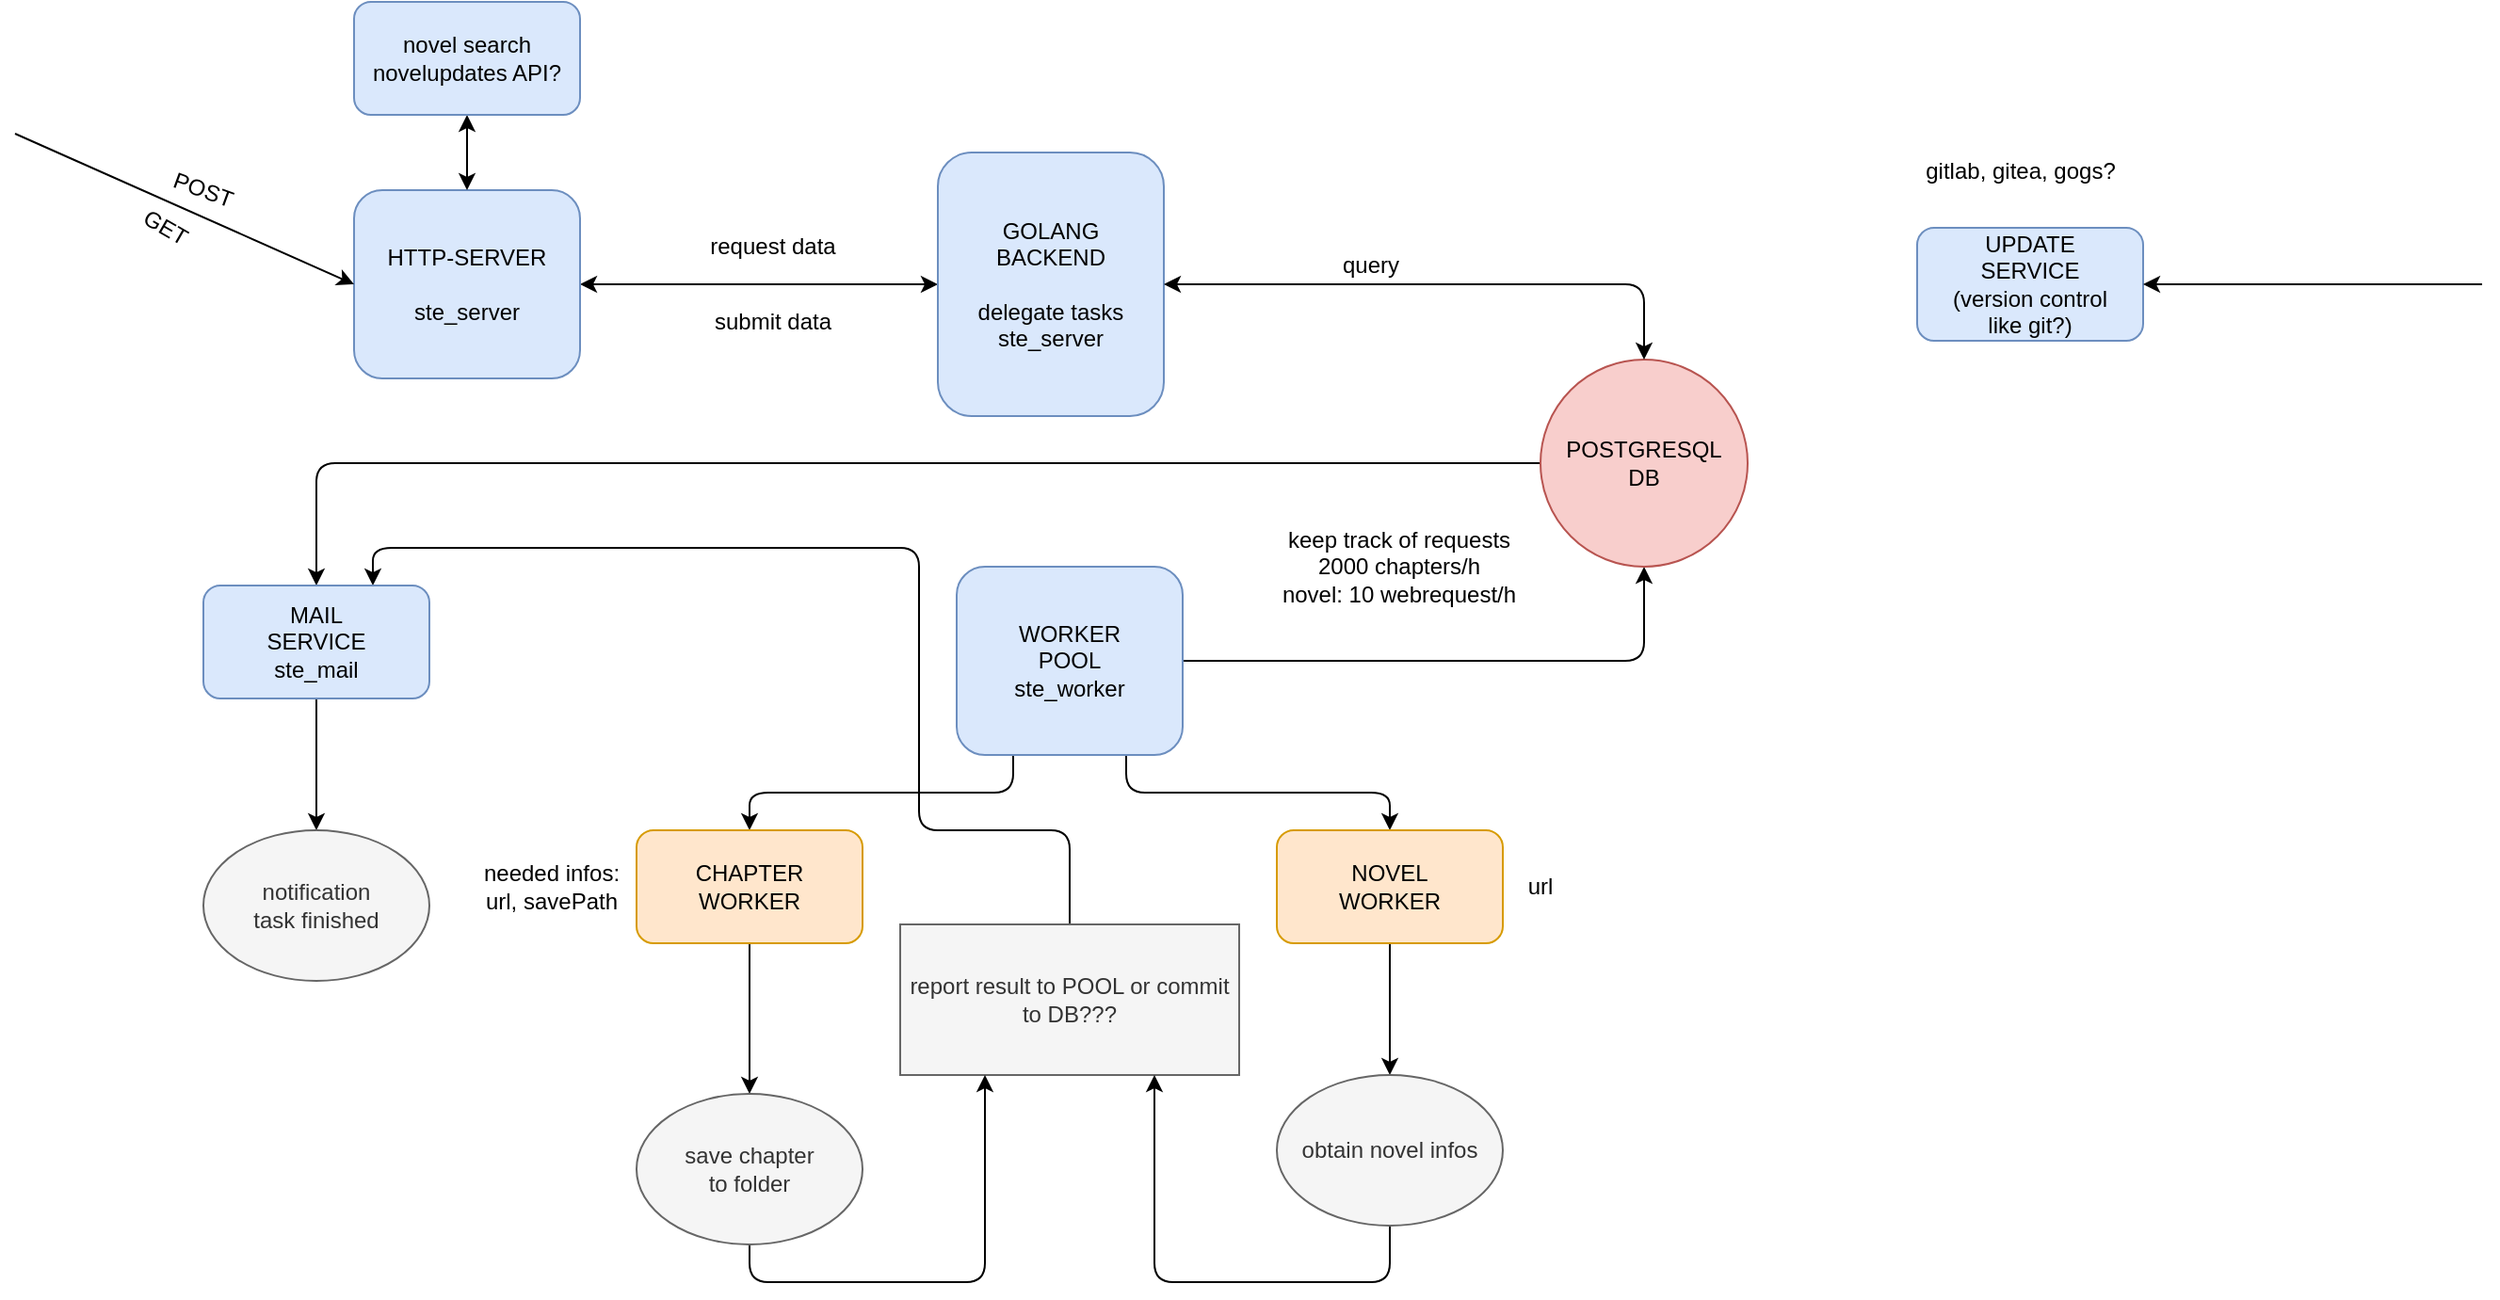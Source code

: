 <mxfile version="10.6.5" type="device"><diagram id="Hp32_uztZJc79PV36-Bg" name="Page-1"><mxGraphModel dx="1394" dy="669" grid="1" gridSize="10" guides="1" tooltips="1" connect="1" arrows="1" fold="1" page="1" pageScale="1" pageWidth="850" pageHeight="1100" math="0" shadow="0"><root><mxCell id="0"/><mxCell id="1" parent="0"/><mxCell id="tvpxLnzTwbx9hstBsL7w-25" style="rounded=0;orthogonalLoop=1;jettySize=auto;html=1;exitX=1;exitY=0.5;exitDx=0;exitDy=0;entryX=0;entryY=0.5;entryDx=0;entryDy=0;startArrow=classic;startFill=1;" parent="1" source="tvpxLnzTwbx9hstBsL7w-1" target="tvpxLnzTwbx9hstBsL7w-6" edge="1"><mxGeometry relative="1" as="geometry"/></mxCell><mxCell id="tvpxLnzTwbx9hstBsL7w-1" value="&lt;div&gt;HTTP-SERVER&lt;/div&gt;&lt;div&gt;&lt;br&gt;&lt;/div&gt;&lt;div&gt;ste_server&lt;br&gt;&lt;/div&gt;" style="rounded=1;whiteSpace=wrap;html=1;fillColor=#dae8fc;strokeColor=#6c8ebf;" parent="1" vertex="1"><mxGeometry x="220" y="100" width="120" height="100" as="geometry"/></mxCell><mxCell id="tvpxLnzTwbx9hstBsL7w-6" value="&lt;div&gt;GOLANG&lt;/div&gt;&lt;div&gt;BACKEND&lt;br&gt;&lt;/div&gt;&lt;div&gt;&lt;br&gt;&lt;/div&gt;&lt;div&gt;delegate tasks&lt;br&gt;&lt;/div&gt;ste_server" style="rounded=1;whiteSpace=wrap;html=1;fillColor=#dae8fc;strokeColor=#6c8ebf;" parent="1" vertex="1"><mxGeometry x="530" y="80" width="120" height="140" as="geometry"/></mxCell><mxCell id="dQB4Q1NWo-klO9GG1c7s-1" style="edgeStyle=orthogonalEdgeStyle;rounded=1;orthogonalLoop=1;jettySize=auto;html=1;entryX=0.5;entryY=1;entryDx=0;entryDy=0;" parent="1" source="tvpxLnzTwbx9hstBsL7w-7" target="tvpxLnzTwbx9hstBsL7w-8" edge="1"><mxGeometry relative="1" as="geometry"/></mxCell><mxCell id="dQB4Q1NWo-klO9GG1c7s-5" style="edgeStyle=orthogonalEdgeStyle;rounded=1;orthogonalLoop=1;jettySize=auto;html=1;exitX=0.75;exitY=1;exitDx=0;exitDy=0;" parent="1" source="tvpxLnzTwbx9hstBsL7w-7" target="dQB4Q1NWo-klO9GG1c7s-4" edge="1"><mxGeometry relative="1" as="geometry"/></mxCell><mxCell id="dQB4Q1NWo-klO9GG1c7s-6" style="edgeStyle=orthogonalEdgeStyle;rounded=1;orthogonalLoop=1;jettySize=auto;html=1;exitX=0.25;exitY=1;exitDx=0;exitDy=0;entryX=0.5;entryY=0;entryDx=0;entryDy=0;" parent="1" source="tvpxLnzTwbx9hstBsL7w-7" target="dQB4Q1NWo-klO9GG1c7s-3" edge="1"><mxGeometry relative="1" as="geometry"/></mxCell><mxCell id="tvpxLnzTwbx9hstBsL7w-7" value="&lt;div&gt;WORKER&lt;/div&gt;&lt;div&gt;POOL&lt;br&gt;&lt;/div&gt;&lt;div&gt;ste_worker&lt;br&gt;&lt;/div&gt;" style="rounded=1;whiteSpace=wrap;html=1;fillColor=#dae8fc;strokeColor=#6c8ebf;" parent="1" vertex="1"><mxGeometry x="540" y="300" width="120" height="100" as="geometry"/></mxCell><mxCell id="dQB4Q1NWo-klO9GG1c7s-27" style="edgeStyle=orthogonalEdgeStyle;rounded=1;orthogonalLoop=1;jettySize=auto;html=1;exitX=0;exitY=0.5;exitDx=0;exitDy=0;entryX=0.5;entryY=0;entryDx=0;entryDy=0;startArrow=none;startFill=0;" parent="1" source="tvpxLnzTwbx9hstBsL7w-8" target="dQB4Q1NWo-klO9GG1c7s-21" edge="1"><mxGeometry relative="1" as="geometry"/></mxCell><mxCell id="tvpxLnzTwbx9hstBsL7w-8" value="&lt;div&gt;POSTGRESQL&lt;/div&gt;&lt;div&gt;DB&lt;br&gt;&lt;/div&gt;" style="ellipse;whiteSpace=wrap;html=1;aspect=fixed;rounded=1;fillColor=#f8cecc;strokeColor=#b85450;" parent="1" vertex="1"><mxGeometry x="850" y="190" width="110" height="110" as="geometry"/></mxCell><mxCell id="tvpxLnzTwbx9hstBsL7w-9" value="" style="endArrow=classic;html=1;entryX=0;entryY=0.5;entryDx=0;entryDy=0;" parent="1" target="tvpxLnzTwbx9hstBsL7w-1" edge="1"><mxGeometry width="50" height="50" relative="1" as="geometry"><mxPoint x="40" y="70" as="sourcePoint"/><mxPoint x="270" y="480" as="targetPoint"/></mxGeometry></mxCell><mxCell id="tvpxLnzTwbx9hstBsL7w-10" value="POST" style="text;html=1;strokeColor=none;fillColor=none;align=center;verticalAlign=middle;whiteSpace=wrap;rounded=0;rotation=20;" parent="1" vertex="1"><mxGeometry x="120" y="90" width="40" height="20" as="geometry"/></mxCell><mxCell id="tvpxLnzTwbx9hstBsL7w-16" value="" style="endArrow=classic;html=1;exitX=1;exitY=0.5;exitDx=0;exitDy=0;entryX=0.5;entryY=0;entryDx=0;entryDy=0;edgeStyle=orthogonalEdgeStyle;startArrow=classic;startFill=1;" parent="1" source="tvpxLnzTwbx9hstBsL7w-6" target="tvpxLnzTwbx9hstBsL7w-8" edge="1"><mxGeometry width="50" height="50" relative="1" as="geometry"><mxPoint x="30" y="640" as="sourcePoint"/><mxPoint x="80" y="590" as="targetPoint"/></mxGeometry></mxCell><mxCell id="tvpxLnzTwbx9hstBsL7w-23" value="&lt;div&gt;query&lt;/div&gt;" style="text;html=1;strokeColor=none;fillColor=none;align=center;verticalAlign=middle;whiteSpace=wrap;rounded=0;rotation=0;" parent="1" vertex="1"><mxGeometry x="740" y="130" width="40" height="20" as="geometry"/></mxCell><mxCell id="tvpxLnzTwbx9hstBsL7w-24" value="request data" style="text;html=1;strokeColor=none;fillColor=none;align=center;verticalAlign=middle;whiteSpace=wrap;rounded=0;" parent="1" vertex="1"><mxGeometry x="405" y="120" width="75" height="20" as="geometry"/></mxCell><mxCell id="tvpxLnzTwbx9hstBsL7w-26" value="submit data" style="text;html=1;strokeColor=none;fillColor=none;align=center;verticalAlign=middle;whiteSpace=wrap;rounded=0;" parent="1" vertex="1"><mxGeometry x="405" y="160" width="75" height="20" as="geometry"/></mxCell><mxCell id="tvpxLnzTwbx9hstBsL7w-27" value="GET" style="text;html=1;strokeColor=none;fillColor=none;align=center;verticalAlign=middle;whiteSpace=wrap;rounded=0;rotation=30;" parent="1" vertex="1"><mxGeometry x="100" y="110" width="40" height="20" as="geometry"/></mxCell><mxCell id="dQB4Q1NWo-klO9GG1c7s-15" style="edgeStyle=orthogonalEdgeStyle;rounded=1;orthogonalLoop=1;jettySize=auto;html=1;" parent="1" source="dQB4Q1NWo-klO9GG1c7s-3" target="dQB4Q1NWo-klO9GG1c7s-13" edge="1"><mxGeometry relative="1" as="geometry"/></mxCell><mxCell id="dQB4Q1NWo-klO9GG1c7s-3" value="&lt;div&gt;CHAPTER&lt;/div&gt;&lt;div&gt;WORKER&lt;br&gt;&lt;/div&gt;" style="rounded=1;whiteSpace=wrap;html=1;fillColor=#ffe6cc;strokeColor=#d79b00;" parent="1" vertex="1"><mxGeometry x="370" y="440" width="120" height="60" as="geometry"/></mxCell><mxCell id="dQB4Q1NWo-klO9GG1c7s-19" style="edgeStyle=orthogonalEdgeStyle;rounded=1;orthogonalLoop=1;jettySize=auto;html=1;exitX=0.5;exitY=1;exitDx=0;exitDy=0;" parent="1" source="dQB4Q1NWo-klO9GG1c7s-4" target="dQB4Q1NWo-klO9GG1c7s-18" edge="1"><mxGeometry relative="1" as="geometry"/></mxCell><mxCell id="dQB4Q1NWo-klO9GG1c7s-4" value="&lt;div&gt;NOVEL&lt;/div&gt;&lt;div&gt;WORKER&lt;br&gt;&lt;/div&gt;" style="rounded=1;whiteSpace=wrap;html=1;fillColor=#ffe6cc;strokeColor=#d79b00;" parent="1" vertex="1"><mxGeometry x="710" y="440" width="120" height="60" as="geometry"/></mxCell><mxCell id="dQB4Q1NWo-klO9GG1c7s-31" style="edgeStyle=orthogonalEdgeStyle;rounded=1;orthogonalLoop=1;jettySize=auto;html=1;exitX=0.5;exitY=0;exitDx=0;exitDy=0;entryX=0.75;entryY=0;entryDx=0;entryDy=0;startArrow=none;startFill=0;" parent="1" source="dQB4Q1NWo-klO9GG1c7s-7" target="dQB4Q1NWo-klO9GG1c7s-21" edge="1"><mxGeometry relative="1" as="geometry"><Array as="points"><mxPoint x="600" y="440"/><mxPoint x="520" y="440"/><mxPoint x="520" y="290"/><mxPoint x="230" y="290"/></Array></mxGeometry></mxCell><mxCell id="dQB4Q1NWo-klO9GG1c7s-7" value="report result to POOL or commit to DB???" style="text;html=1;strokeColor=#666666;fillColor=#f5f5f5;align=center;verticalAlign=middle;whiteSpace=wrap;rounded=0;fontColor=#333333;" parent="1" vertex="1"><mxGeometry x="510" y="490" width="180" height="80" as="geometry"/></mxCell><mxCell id="dQB4Q1NWo-klO9GG1c7s-9" value="&lt;div&gt;needed infos:&lt;/div&gt;&lt;div&gt;url, savePath &lt;/div&gt;" style="text;html=1;strokeColor=none;fillColor=none;align=center;verticalAlign=middle;whiteSpace=wrap;rounded=0;" parent="1" vertex="1"><mxGeometry x="270" y="440" width="110" height="60" as="geometry"/></mxCell><mxCell id="dQB4Q1NWo-klO9GG1c7s-10" value="url" style="text;html=1;strokeColor=none;fillColor=none;align=center;verticalAlign=middle;whiteSpace=wrap;rounded=0;" parent="1" vertex="1"><mxGeometry x="830" y="440" width="40" height="60" as="geometry"/></mxCell><mxCell id="dQB4Q1NWo-klO9GG1c7s-11" value="&lt;div&gt;keep track of requests&lt;br&gt;&lt;/div&gt;&lt;div&gt;2000 chapters/h&lt;/div&gt;&lt;div&gt;novel: 10 webrequest/h&lt;br&gt;&lt;/div&gt;" style="text;html=1;strokeColor=none;fillColor=none;align=center;verticalAlign=middle;whiteSpace=wrap;rounded=0;" parent="1" vertex="1"><mxGeometry x="670" y="260" width="210" height="80" as="geometry"/></mxCell><mxCell id="dQB4Q1NWo-klO9GG1c7s-16" style="edgeStyle=orthogonalEdgeStyle;rounded=1;orthogonalLoop=1;jettySize=auto;html=1;exitX=0.5;exitY=1;exitDx=0;exitDy=0;entryX=0.25;entryY=1;entryDx=0;entryDy=0;" parent="1" source="dQB4Q1NWo-klO9GG1c7s-13" target="dQB4Q1NWo-klO9GG1c7s-7" edge="1"><mxGeometry relative="1" as="geometry"/></mxCell><mxCell id="dQB4Q1NWo-klO9GG1c7s-13" value="&lt;div&gt;save chapter&lt;/div&gt;&lt;div&gt;to folder&lt;br&gt;&lt;/div&gt;" style="ellipse;whiteSpace=wrap;html=1;fillColor=#f5f5f5;strokeColor=#666666;fontColor=#333333;" parent="1" vertex="1"><mxGeometry x="370" y="580" width="120" height="80" as="geometry"/></mxCell><mxCell id="dQB4Q1NWo-klO9GG1c7s-30" style="edgeStyle=orthogonalEdgeStyle;rounded=1;orthogonalLoop=1;jettySize=auto;html=1;exitX=0.5;exitY=1;exitDx=0;exitDy=0;entryX=0.75;entryY=1;entryDx=0;entryDy=0;startArrow=none;startFill=0;" parent="1" source="dQB4Q1NWo-klO9GG1c7s-18" target="dQB4Q1NWo-klO9GG1c7s-7" edge="1"><mxGeometry relative="1" as="geometry"><Array as="points"><mxPoint x="770" y="680"/><mxPoint x="645" y="680"/></Array></mxGeometry></mxCell><mxCell id="dQB4Q1NWo-klO9GG1c7s-18" value="obtain novel infos" style="ellipse;whiteSpace=wrap;html=1;fillColor=#f5f5f5;strokeColor=#666666;fontColor=#333333;" parent="1" vertex="1"><mxGeometry x="710" y="570" width="120" height="80" as="geometry"/></mxCell><mxCell id="dQB4Q1NWo-klO9GG1c7s-28" style="edgeStyle=orthogonalEdgeStyle;rounded=1;orthogonalLoop=1;jettySize=auto;html=1;exitX=0.5;exitY=1;exitDx=0;exitDy=0;entryX=0.5;entryY=0;entryDx=0;entryDy=0;startArrow=none;startFill=0;" parent="1" source="dQB4Q1NWo-klO9GG1c7s-21" target="dQB4Q1NWo-klO9GG1c7s-24" edge="1"><mxGeometry relative="1" as="geometry"/></mxCell><mxCell id="dQB4Q1NWo-klO9GG1c7s-21" value="&lt;div&gt;MAIL&lt;/div&gt;&lt;div&gt;SERVICE&lt;br&gt;&lt;/div&gt;&lt;div&gt;ste_mail&lt;br&gt;&lt;/div&gt;" style="rounded=1;whiteSpace=wrap;html=1;fillColor=#dae8fc;strokeColor=#6c8ebf;" parent="1" vertex="1"><mxGeometry x="140" y="310" width="120" height="60" as="geometry"/></mxCell><mxCell id="dQB4Q1NWo-klO9GG1c7s-24" value="&lt;div&gt;notification&lt;/div&gt;&lt;div&gt;task finished&lt;br&gt;&lt;/div&gt;" style="ellipse;whiteSpace=wrap;html=1;fillColor=#f5f5f5;strokeColor=#666666;fontColor=#333333;" parent="1" vertex="1"><mxGeometry x="140" y="440" width="120" height="80" as="geometry"/></mxCell><mxCell id="Th66cmwJDM0fCa5im9_y-1" value="&lt;div&gt;UPDATE&lt;/div&gt;&lt;div&gt;SERVICE&lt;br&gt;&lt;/div&gt;&lt;div&gt;(version control&lt;/div&gt;&lt;div&gt;like git?)&lt;br&gt;&lt;/div&gt;" style="rounded=1;whiteSpace=wrap;html=1;fillColor=#dae8fc;strokeColor=#6c8ebf;" vertex="1" parent="1"><mxGeometry x="1050" y="120" width="120" height="60" as="geometry"/></mxCell><mxCell id="Th66cmwJDM0fCa5im9_y-3" value="" style="endArrow=classic;html=1;entryX=1;entryY=0.5;entryDx=0;entryDy=0;" edge="1" parent="1" target="Th66cmwJDM0fCa5im9_y-1"><mxGeometry width="50" height="50" relative="1" as="geometry"><mxPoint x="1350" y="150" as="sourcePoint"/><mxPoint x="80" y="710" as="targetPoint"/></mxGeometry></mxCell><mxCell id="Th66cmwJDM0fCa5im9_y-4" value="gitlab, gitea, gogs?" style="text;html=1;strokeColor=none;fillColor=none;align=center;verticalAlign=middle;whiteSpace=wrap;rounded=0;" vertex="1" parent="1"><mxGeometry x="960" y="80" width="290" height="20" as="geometry"/></mxCell><mxCell id="Th66cmwJDM0fCa5im9_y-6" style="edgeStyle=orthogonalEdgeStyle;rounded=0;orthogonalLoop=1;jettySize=auto;html=1;exitX=0.5;exitY=1;exitDx=0;exitDy=0;startArrow=classic;startFill=1;" edge="1" parent="1" source="Th66cmwJDM0fCa5im9_y-5" target="tvpxLnzTwbx9hstBsL7w-1"><mxGeometry relative="1" as="geometry"/></mxCell><mxCell id="Th66cmwJDM0fCa5im9_y-5" value="&lt;div&gt;novel search&lt;/div&gt;&lt;div&gt;novelupdates API?&lt;br&gt;&lt;/div&gt;" style="rounded=1;whiteSpace=wrap;html=1;fillColor=#dae8fc;strokeColor=#6c8ebf;" vertex="1" parent="1"><mxGeometry x="220" width="120" height="60" as="geometry"/></mxCell></root></mxGraphModel></diagram></mxfile>